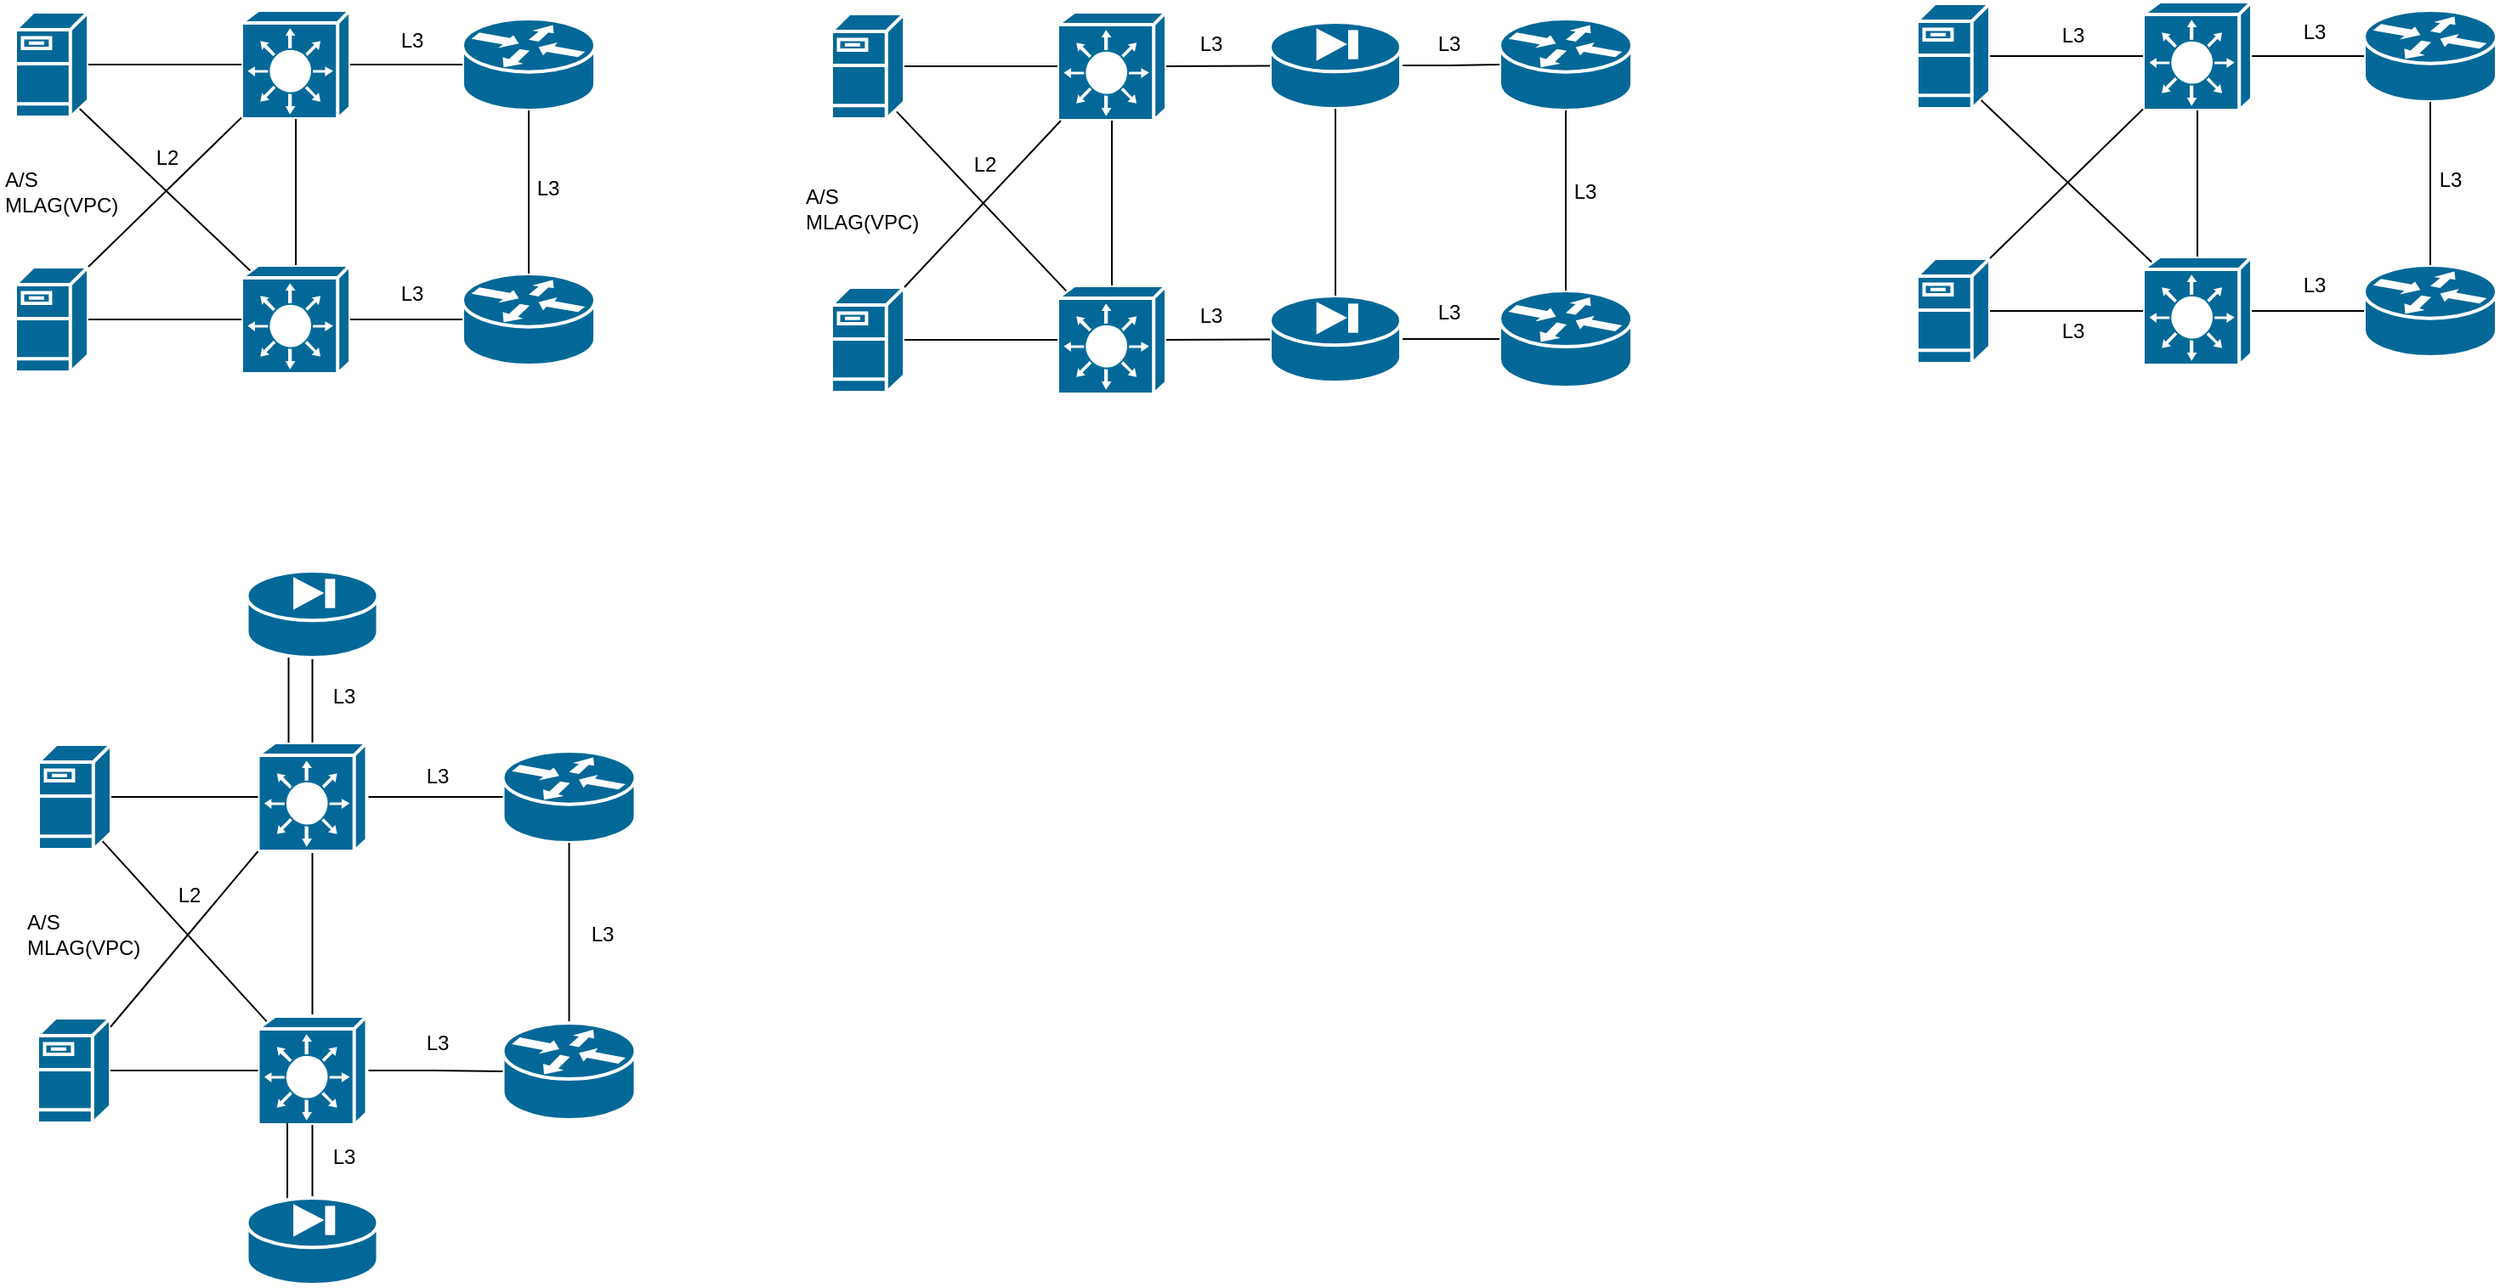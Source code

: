 <mxfile version="21.7.4" type="github">
  <diagram name="Page-1" id="c37626ed-c26b-45fb-9056-f9ebc6bb27b6">
    <mxGraphModel dx="1605" dy="929" grid="1" gridSize="10" guides="1" tooltips="1" connect="1" arrows="1" fold="1" page="1" pageScale="1" pageWidth="1100" pageHeight="850" background="none" math="0" shadow="0">
      <root>
        <mxCell id="0" />
        <mxCell id="1" parent="0" />
        <mxCell id="50eyXMAdFKq9AuaouaL7-2" value="" style="shape=mxgraph.cisco.routers.router;sketch=0;html=1;pointerEvents=1;dashed=0;fillColor=#036897;strokeColor=#ffffff;strokeWidth=2;verticalLabelPosition=bottom;verticalAlign=top;align=center;outlineConnect=0;" parent="1" vertex="1">
          <mxGeometry x="343" y="45" width="78" height="54" as="geometry" />
        </mxCell>
        <mxCell id="50eyXMAdFKq9AuaouaL7-3" value="" style="shape=mxgraph.cisco.routers.router;sketch=0;html=1;pointerEvents=1;dashed=0;fillColor=#036897;strokeColor=#ffffff;strokeWidth=2;verticalLabelPosition=bottom;verticalAlign=top;align=center;outlineConnect=0;" parent="1" vertex="1">
          <mxGeometry x="343" y="195" width="78" height="54" as="geometry" />
        </mxCell>
        <mxCell id="50eyXMAdFKq9AuaouaL7-5" value="" style="endArrow=none;html=1;rounded=0;entryX=0.5;entryY=1;entryDx=0;entryDy=0;entryPerimeter=0;exitX=0.5;exitY=0;exitDx=0;exitDy=0;exitPerimeter=0;" parent="1" source="50eyXMAdFKq9AuaouaL7-3" target="50eyXMAdFKq9AuaouaL7-2" edge="1">
          <mxGeometry width="50" height="50" relative="1" as="geometry">
            <mxPoint x="483" y="295" as="sourcePoint" />
            <mxPoint x="533" y="245" as="targetPoint" />
          </mxGeometry>
        </mxCell>
        <mxCell id="50eyXMAdFKq9AuaouaL7-6" value="" style="shape=mxgraph.cisco.switches.layer_3_switch;sketch=0;html=1;pointerEvents=1;dashed=0;fillColor=#036897;strokeColor=#ffffff;strokeWidth=2;verticalLabelPosition=bottom;verticalAlign=top;align=center;outlineConnect=0;" parent="1" vertex="1">
          <mxGeometry x="213" y="40" width="64" height="64" as="geometry" />
        </mxCell>
        <mxCell id="50eyXMAdFKq9AuaouaL7-7" value="" style="shape=mxgraph.cisco.switches.layer_3_switch;sketch=0;html=1;pointerEvents=1;dashed=0;fillColor=#036897;strokeColor=#ffffff;strokeWidth=2;verticalLabelPosition=bottom;verticalAlign=top;align=center;outlineConnect=0;" parent="1" vertex="1">
          <mxGeometry x="213" y="190" width="64" height="64" as="geometry" />
        </mxCell>
        <mxCell id="50eyXMAdFKq9AuaouaL7-8" value="" style="endArrow=none;html=1;rounded=0;entryX=1;entryY=0.5;entryDx=0;entryDy=0;entryPerimeter=0;exitX=0;exitY=0.5;exitDx=0;exitDy=0;exitPerimeter=0;" parent="1" source="50eyXMAdFKq9AuaouaL7-2" target="50eyXMAdFKq9AuaouaL7-6" edge="1">
          <mxGeometry width="50" height="50" relative="1" as="geometry">
            <mxPoint x="513" y="265.5" as="sourcePoint" />
            <mxPoint x="563" y="215.5" as="targetPoint" />
          </mxGeometry>
        </mxCell>
        <mxCell id="50eyXMAdFKq9AuaouaL7-9" value="" style="endArrow=none;html=1;rounded=0;entryX=0;entryY=0.5;entryDx=0;entryDy=0;entryPerimeter=0;" parent="1" source="50eyXMAdFKq9AuaouaL7-7" target="50eyXMAdFKq9AuaouaL7-3" edge="1">
          <mxGeometry width="50" height="50" relative="1" as="geometry">
            <mxPoint x="313" y="285.5" as="sourcePoint" />
            <mxPoint x="363" y="235.5" as="targetPoint" />
          </mxGeometry>
        </mxCell>
        <mxCell id="50eyXMAdFKq9AuaouaL7-10" value="" style="endArrow=none;html=1;rounded=0;entryX=0.5;entryY=1;entryDx=0;entryDy=0;entryPerimeter=0;" parent="1" source="50eyXMAdFKq9AuaouaL7-7" target="50eyXMAdFKq9AuaouaL7-6" edge="1">
          <mxGeometry width="50" height="50" relative="1" as="geometry">
            <mxPoint x="513" y="265.5" as="sourcePoint" />
            <mxPoint x="563" y="215.5" as="targetPoint" />
          </mxGeometry>
        </mxCell>
        <mxCell id="50eyXMAdFKq9AuaouaL7-11" value="" style="shape=mxgraph.cisco.servers.fileserver;sketch=0;html=1;pointerEvents=1;dashed=0;fillColor=#036897;strokeColor=#ffffff;strokeWidth=2;verticalLabelPosition=bottom;verticalAlign=top;align=center;outlineConnect=0;" parent="1" vertex="1">
          <mxGeometry x="80" y="41" width="43" height="62" as="geometry" />
        </mxCell>
        <mxCell id="50eyXMAdFKq9AuaouaL7-12" value="" style="shape=mxgraph.cisco.servers.fileserver;sketch=0;html=1;pointerEvents=1;dashed=0;fillColor=#036897;strokeColor=#ffffff;strokeWidth=2;verticalLabelPosition=bottom;verticalAlign=top;align=center;outlineConnect=0;" parent="1" vertex="1">
          <mxGeometry x="80" y="191" width="43" height="62" as="geometry" />
        </mxCell>
        <mxCell id="50eyXMAdFKq9AuaouaL7-14" value="" style="endArrow=none;html=1;rounded=0;entryX=1;entryY=0.5;entryDx=0;entryDy=0;entryPerimeter=0;" parent="1" source="50eyXMAdFKq9AuaouaL7-6" target="50eyXMAdFKq9AuaouaL7-11" edge="1">
          <mxGeometry width="50" height="50" relative="1" as="geometry">
            <mxPoint x="503" y="251" as="sourcePoint" />
            <mxPoint x="553" y="201" as="targetPoint" />
          </mxGeometry>
        </mxCell>
        <mxCell id="50eyXMAdFKq9AuaouaL7-15" value="" style="endArrow=none;html=1;rounded=0;entryX=1;entryY=0.5;entryDx=0;entryDy=0;entryPerimeter=0;" parent="1" source="50eyXMAdFKq9AuaouaL7-7" target="50eyXMAdFKq9AuaouaL7-12" edge="1">
          <mxGeometry width="50" height="50" relative="1" as="geometry">
            <mxPoint x="503" y="251" as="sourcePoint" />
            <mxPoint x="553" y="201" as="targetPoint" />
          </mxGeometry>
        </mxCell>
        <mxCell id="50eyXMAdFKq9AuaouaL7-16" value="" style="endArrow=none;html=1;rounded=0;exitX=0.08;exitY=0.05;exitDx=0;exitDy=0;exitPerimeter=0;entryX=0.88;entryY=0.92;entryDx=0;entryDy=0;entryPerimeter=0;" parent="1" source="50eyXMAdFKq9AuaouaL7-7" target="50eyXMAdFKq9AuaouaL7-11" edge="1">
          <mxGeometry width="50" height="50" relative="1" as="geometry">
            <mxPoint x="583" y="211" as="sourcePoint" />
            <mxPoint x="633" y="161" as="targetPoint" />
          </mxGeometry>
        </mxCell>
        <mxCell id="50eyXMAdFKq9AuaouaL7-17" value="" style="endArrow=none;html=1;rounded=0;exitX=1;exitY=0;exitDx=0;exitDy=0;exitPerimeter=0;" parent="1" source="50eyXMAdFKq9AuaouaL7-12" target="50eyXMAdFKq9AuaouaL7-6" edge="1">
          <mxGeometry width="50" height="50" relative="1" as="geometry">
            <mxPoint x="583" y="211" as="sourcePoint" />
            <mxPoint x="633" y="161" as="targetPoint" />
          </mxGeometry>
        </mxCell>
        <mxCell id="50eyXMAdFKq9AuaouaL7-18" value="" style="shape=mxgraph.cisco.routers.router;sketch=0;html=1;pointerEvents=1;dashed=0;fillColor=#036897;strokeColor=#ffffff;strokeWidth=2;verticalLabelPosition=bottom;verticalAlign=top;align=center;outlineConnect=0;" parent="1" vertex="1">
          <mxGeometry x="953" y="45" width="78" height="54" as="geometry" />
        </mxCell>
        <mxCell id="50eyXMAdFKq9AuaouaL7-19" value="" style="shape=mxgraph.cisco.routers.router;sketch=0;html=1;pointerEvents=1;dashed=0;fillColor=#036897;strokeColor=#ffffff;strokeWidth=2;verticalLabelPosition=bottom;verticalAlign=top;align=center;outlineConnect=0;" parent="1" vertex="1">
          <mxGeometry x="953" y="205" width="78" height="57" as="geometry" />
        </mxCell>
        <mxCell id="50eyXMAdFKq9AuaouaL7-20" value="" style="endArrow=none;html=1;rounded=0;exitX=0.5;exitY=0;exitDx=0;exitDy=0;exitPerimeter=0;" parent="1" source="50eyXMAdFKq9AuaouaL7-19" target="50eyXMAdFKq9AuaouaL7-18" edge="1">
          <mxGeometry width="50" height="50" relative="1" as="geometry">
            <mxPoint x="1093" y="295" as="sourcePoint" />
            <mxPoint x="1143" y="245" as="targetPoint" />
          </mxGeometry>
        </mxCell>
        <mxCell id="50eyXMAdFKq9AuaouaL7-21" value="" style="shape=mxgraph.cisco.switches.layer_3_switch;sketch=0;html=1;pointerEvents=1;dashed=0;fillColor=#036897;strokeColor=#ffffff;strokeWidth=2;verticalLabelPosition=bottom;verticalAlign=top;align=center;outlineConnect=0;" parent="1" vertex="1">
          <mxGeometry x="693" y="41" width="64" height="64" as="geometry" />
        </mxCell>
        <mxCell id="50eyXMAdFKq9AuaouaL7-22" value="" style="shape=mxgraph.cisco.switches.layer_3_switch;sketch=0;html=1;pointerEvents=1;dashed=0;fillColor=#036897;strokeColor=#ffffff;strokeWidth=2;verticalLabelPosition=bottom;verticalAlign=top;align=center;outlineConnect=0;" parent="1" vertex="1">
          <mxGeometry x="693" y="202" width="64" height="64" as="geometry" />
        </mxCell>
        <mxCell id="50eyXMAdFKq9AuaouaL7-25" value="" style="endArrow=none;html=1;rounded=0;entryX=0.5;entryY=1;entryDx=0;entryDy=0;entryPerimeter=0;" parent="1" source="50eyXMAdFKq9AuaouaL7-22" target="50eyXMAdFKq9AuaouaL7-21" edge="1">
          <mxGeometry width="50" height="50" relative="1" as="geometry">
            <mxPoint x="993" y="270.5" as="sourcePoint" />
            <mxPoint x="1043" y="220.5" as="targetPoint" />
          </mxGeometry>
        </mxCell>
        <mxCell id="50eyXMAdFKq9AuaouaL7-116" style="rounded=0;orthogonalLoop=1;jettySize=auto;html=1;exitX=0.88;exitY=0.92;exitDx=0;exitDy=0;exitPerimeter=0;entryX=0.08;entryY=0.05;entryDx=0;entryDy=0;entryPerimeter=0;endArrow=none;endFill=0;" parent="1" source="50eyXMAdFKq9AuaouaL7-26" target="50eyXMAdFKq9AuaouaL7-22" edge="1">
          <mxGeometry relative="1" as="geometry" />
        </mxCell>
        <mxCell id="50eyXMAdFKq9AuaouaL7-26" value="" style="shape=mxgraph.cisco.servers.fileserver;sketch=0;html=1;pointerEvents=1;dashed=0;fillColor=#036897;strokeColor=#ffffff;strokeWidth=2;verticalLabelPosition=bottom;verticalAlign=top;align=center;outlineConnect=0;" parent="1" vertex="1">
          <mxGeometry x="560" y="42" width="43" height="62" as="geometry" />
        </mxCell>
        <mxCell id="50eyXMAdFKq9AuaouaL7-27" value="" style="shape=mxgraph.cisco.servers.fileserver;sketch=0;html=1;pointerEvents=1;dashed=0;fillColor=#036897;strokeColor=#ffffff;strokeWidth=2;verticalLabelPosition=bottom;verticalAlign=top;align=center;outlineConnect=0;" parent="1" vertex="1">
          <mxGeometry x="560" y="203" width="43" height="62" as="geometry" />
        </mxCell>
        <mxCell id="50eyXMAdFKq9AuaouaL7-28" value="" style="endArrow=none;html=1;rounded=0;entryX=1;entryY=0.5;entryDx=0;entryDy=0;entryPerimeter=0;" parent="1" source="50eyXMAdFKq9AuaouaL7-21" target="50eyXMAdFKq9AuaouaL7-26" edge="1">
          <mxGeometry width="50" height="50" relative="1" as="geometry">
            <mxPoint x="983" y="256" as="sourcePoint" />
            <mxPoint x="1033" y="206" as="targetPoint" />
          </mxGeometry>
        </mxCell>
        <mxCell id="50eyXMAdFKq9AuaouaL7-29" value="" style="endArrow=none;html=1;rounded=0;entryX=1;entryY=0.5;entryDx=0;entryDy=0;entryPerimeter=0;" parent="1" source="50eyXMAdFKq9AuaouaL7-22" target="50eyXMAdFKq9AuaouaL7-27" edge="1">
          <mxGeometry width="50" height="50" relative="1" as="geometry">
            <mxPoint x="983" y="256" as="sourcePoint" />
            <mxPoint x="1033" y="206" as="targetPoint" />
          </mxGeometry>
        </mxCell>
        <mxCell id="50eyXMAdFKq9AuaouaL7-31" value="" style="endArrow=none;html=1;rounded=0;exitX=1;exitY=0;exitDx=0;exitDy=0;exitPerimeter=0;" parent="1" source="50eyXMAdFKq9AuaouaL7-27" target="50eyXMAdFKq9AuaouaL7-21" edge="1">
          <mxGeometry width="50" height="50" relative="1" as="geometry">
            <mxPoint x="1063" y="216" as="sourcePoint" />
            <mxPoint x="1113" y="166" as="targetPoint" />
          </mxGeometry>
        </mxCell>
        <mxCell id="50eyXMAdFKq9AuaouaL7-43" style="edgeStyle=orthogonalEdgeStyle;rounded=0;orthogonalLoop=1;jettySize=auto;html=1;exitX=1;exitY=0.5;exitDx=0;exitDy=0;exitPerimeter=0;endArrow=none;endFill=0;" parent="1" source="50eyXMAdFKq9AuaouaL7-33" target="50eyXMAdFKq9AuaouaL7-19" edge="1">
          <mxGeometry relative="1" as="geometry" />
        </mxCell>
        <mxCell id="50eyXMAdFKq9AuaouaL7-33" value="" style="shape=mxgraph.cisco.security.pix_firewall;sketch=0;html=1;pointerEvents=1;dashed=0;fillColor=#036897;strokeColor=#ffffff;strokeWidth=2;verticalLabelPosition=bottom;verticalAlign=top;align=center;outlineConnect=0;" parent="1" vertex="1">
          <mxGeometry x="818" y="208" width="77" height="51" as="geometry" />
        </mxCell>
        <mxCell id="50eyXMAdFKq9AuaouaL7-42" style="edgeStyle=orthogonalEdgeStyle;rounded=0;orthogonalLoop=1;jettySize=auto;html=1;exitX=1;exitY=0.5;exitDx=0;exitDy=0;exitPerimeter=0;endArrow=none;endFill=0;" parent="1" source="50eyXMAdFKq9AuaouaL7-35" target="50eyXMAdFKq9AuaouaL7-18" edge="1">
          <mxGeometry relative="1" as="geometry" />
        </mxCell>
        <mxCell id="50eyXMAdFKq9AuaouaL7-35" value="" style="shape=mxgraph.cisco.security.pix_firewall;sketch=0;html=1;pointerEvents=1;dashed=0;fillColor=#036897;strokeColor=#ffffff;strokeWidth=2;verticalLabelPosition=bottom;verticalAlign=top;align=center;outlineConnect=0;" parent="1" vertex="1">
          <mxGeometry x="818" y="47" width="77" height="51" as="geometry" />
        </mxCell>
        <mxCell id="50eyXMAdFKq9AuaouaL7-38" value="" style="endArrow=none;html=1;rounded=0;entryX=1;entryY=0.5;entryDx=0;entryDy=0;entryPerimeter=0;" parent="1" source="50eyXMAdFKq9AuaouaL7-35" target="50eyXMAdFKq9AuaouaL7-21" edge="1">
          <mxGeometry width="50" height="50" relative="1" as="geometry">
            <mxPoint x="833" y="225" as="sourcePoint" />
            <mxPoint x="773" y="85" as="targetPoint" />
          </mxGeometry>
        </mxCell>
        <mxCell id="50eyXMAdFKq9AuaouaL7-39" value="" style="endArrow=none;html=1;rounded=0;exitX=1;exitY=0.5;exitDx=0;exitDy=0;exitPerimeter=0;" parent="1" source="50eyXMAdFKq9AuaouaL7-22" target="50eyXMAdFKq9AuaouaL7-33" edge="1">
          <mxGeometry width="50" height="50" relative="1" as="geometry">
            <mxPoint x="803" y="165" as="sourcePoint" />
            <mxPoint x="853" y="115" as="targetPoint" />
          </mxGeometry>
        </mxCell>
        <mxCell id="50eyXMAdFKq9AuaouaL7-41" value="" style="endArrow=none;html=1;rounded=0;entryX=0.5;entryY=1;entryDx=0;entryDy=0;entryPerimeter=0;exitX=0.5;exitY=0;exitDx=0;exitDy=0;exitPerimeter=0;" parent="1" source="50eyXMAdFKq9AuaouaL7-33" target="50eyXMAdFKq9AuaouaL7-35" edge="1">
          <mxGeometry width="50" height="50" relative="1" as="geometry">
            <mxPoint x="798" y="165" as="sourcePoint" />
            <mxPoint x="848" y="115" as="targetPoint" />
          </mxGeometry>
        </mxCell>
        <mxCell id="50eyXMAdFKq9AuaouaL7-45" value="L3" style="text;html=1;align=center;verticalAlign=middle;resizable=0;points=[];autosize=1;strokeColor=none;fillColor=none;" parent="1" vertex="1">
          <mxGeometry x="293" y="43" width="40" height="30" as="geometry" />
        </mxCell>
        <mxCell id="50eyXMAdFKq9AuaouaL7-46" value="L3" style="text;html=1;align=center;verticalAlign=middle;resizable=0;points=[];autosize=1;strokeColor=none;fillColor=none;" parent="1" vertex="1">
          <mxGeometry x="293" y="192" width="40" height="30" as="geometry" />
        </mxCell>
        <mxCell id="50eyXMAdFKq9AuaouaL7-47" value="L3" style="text;html=1;align=center;verticalAlign=middle;resizable=0;points=[];autosize=1;strokeColor=none;fillColor=none;" parent="1" vertex="1">
          <mxGeometry x="373" y="130" width="40" height="30" as="geometry" />
        </mxCell>
        <mxCell id="50eyXMAdFKq9AuaouaL7-51" value="L2" style="text;html=1;align=center;verticalAlign=middle;resizable=0;points=[];autosize=1;strokeColor=none;fillColor=none;" parent="1" vertex="1">
          <mxGeometry x="149" y="112" width="40" height="30" as="geometry" />
        </mxCell>
        <mxCell id="50eyXMAdFKq9AuaouaL7-52" value="L3" style="text;html=1;align=center;verticalAlign=middle;resizable=0;points=[];autosize=1;strokeColor=none;fillColor=none;" parent="1" vertex="1">
          <mxGeometry x="983" y="132" width="40" height="30" as="geometry" />
        </mxCell>
        <mxCell id="50eyXMAdFKq9AuaouaL7-53" value="L3" style="text;html=1;align=center;verticalAlign=middle;resizable=0;points=[];autosize=1;strokeColor=none;fillColor=none;" parent="1" vertex="1">
          <mxGeometry x="903" y="45" width="40" height="30" as="geometry" />
        </mxCell>
        <mxCell id="50eyXMAdFKq9AuaouaL7-54" value="L3" style="text;html=1;align=center;verticalAlign=middle;resizable=0;points=[];autosize=1;strokeColor=none;fillColor=none;" parent="1" vertex="1">
          <mxGeometry x="903" y="203" width="40" height="30" as="geometry" />
        </mxCell>
        <mxCell id="50eyXMAdFKq9AuaouaL7-55" value="L3" style="text;html=1;align=center;verticalAlign=middle;resizable=0;points=[];autosize=1;strokeColor=none;fillColor=none;" parent="1" vertex="1">
          <mxGeometry x="763" y="45" width="40" height="30" as="geometry" />
        </mxCell>
        <mxCell id="50eyXMAdFKq9AuaouaL7-56" value="L3" style="text;html=1;align=center;verticalAlign=middle;resizable=0;points=[];autosize=1;strokeColor=none;fillColor=none;" parent="1" vertex="1">
          <mxGeometry x="763" y="205" width="40" height="30" as="geometry" />
        </mxCell>
        <mxCell id="50eyXMAdFKq9AuaouaL7-60" value="L2" style="text;html=1;align=center;verticalAlign=middle;resizable=0;points=[];autosize=1;strokeColor=none;fillColor=none;" parent="1" vertex="1">
          <mxGeometry x="630" y="116" width="40" height="30" as="geometry" />
        </mxCell>
        <mxCell id="50eyXMAdFKq9AuaouaL7-61" value="" style="shape=mxgraph.cisco.routers.router;sketch=0;html=1;pointerEvents=1;dashed=0;fillColor=#036897;strokeColor=#ffffff;strokeWidth=2;verticalLabelPosition=bottom;verticalAlign=top;align=center;outlineConnect=0;" parent="1" vertex="1">
          <mxGeometry x="366.75" y="476" width="78" height="54" as="geometry" />
        </mxCell>
        <mxCell id="50eyXMAdFKq9AuaouaL7-93" style="edgeStyle=orthogonalEdgeStyle;rounded=0;orthogonalLoop=1;jettySize=auto;html=1;exitX=0.5;exitY=0;exitDx=0;exitDy=0;exitPerimeter=0;endArrow=none;endFill=0;" parent="1" source="50eyXMAdFKq9AuaouaL7-62" target="50eyXMAdFKq9AuaouaL7-61" edge="1">
          <mxGeometry relative="1" as="geometry" />
        </mxCell>
        <mxCell id="50eyXMAdFKq9AuaouaL7-62" value="" style="shape=mxgraph.cisco.routers.router;sketch=0;html=1;pointerEvents=1;dashed=0;fillColor=#036897;strokeColor=#ffffff;strokeWidth=2;verticalLabelPosition=bottom;verticalAlign=top;align=center;outlineConnect=0;" parent="1" vertex="1">
          <mxGeometry x="366.75" y="636" width="78" height="57" as="geometry" />
        </mxCell>
        <mxCell id="50eyXMAdFKq9AuaouaL7-91" style="edgeStyle=orthogonalEdgeStyle;rounded=0;orthogonalLoop=1;jettySize=auto;html=1;exitX=1;exitY=0.5;exitDx=0;exitDy=0;exitPerimeter=0;endArrow=none;endFill=0;" parent="1" source="50eyXMAdFKq9AuaouaL7-64" target="50eyXMAdFKq9AuaouaL7-61" edge="1">
          <mxGeometry relative="1" as="geometry" />
        </mxCell>
        <mxCell id="50eyXMAdFKq9AuaouaL7-94" style="edgeStyle=orthogonalEdgeStyle;rounded=0;orthogonalLoop=1;jettySize=auto;html=1;exitX=0.5;exitY=1;exitDx=0;exitDy=0;exitPerimeter=0;endArrow=none;endFill=0;" parent="1" source="50eyXMAdFKq9AuaouaL7-64" target="50eyXMAdFKq9AuaouaL7-65" edge="1">
          <mxGeometry relative="1" as="geometry" />
        </mxCell>
        <mxCell id="50eyXMAdFKq9AuaouaL7-64" value="" style="shape=mxgraph.cisco.switches.layer_3_switch;sketch=0;html=1;pointerEvents=1;dashed=0;fillColor=#036897;strokeColor=#ffffff;strokeWidth=2;verticalLabelPosition=bottom;verticalAlign=top;align=center;outlineConnect=0;" parent="1" vertex="1">
          <mxGeometry x="222.75" y="471" width="64" height="64" as="geometry" />
        </mxCell>
        <mxCell id="50eyXMAdFKq9AuaouaL7-92" style="edgeStyle=orthogonalEdgeStyle;rounded=0;orthogonalLoop=1;jettySize=auto;html=1;exitX=1;exitY=0.5;exitDx=0;exitDy=0;exitPerimeter=0;entryX=0;entryY=0.5;entryDx=0;entryDy=0;entryPerimeter=0;endArrow=none;endFill=0;" parent="1" source="50eyXMAdFKq9AuaouaL7-65" target="50eyXMAdFKq9AuaouaL7-62" edge="1">
          <mxGeometry relative="1" as="geometry" />
        </mxCell>
        <mxCell id="50eyXMAdFKq9AuaouaL7-65" value="" style="shape=mxgraph.cisco.switches.layer_3_switch;sketch=0;html=1;pointerEvents=1;dashed=0;fillColor=#036897;strokeColor=#ffffff;strokeWidth=2;verticalLabelPosition=bottom;verticalAlign=top;align=center;outlineConnect=0;" parent="1" vertex="1">
          <mxGeometry x="222.75" y="632" width="64" height="64" as="geometry" />
        </mxCell>
        <mxCell id="50eyXMAdFKq9AuaouaL7-67" value="" style="shape=mxgraph.cisco.servers.fileserver;sketch=0;html=1;pointerEvents=1;dashed=0;fillColor=#036897;strokeColor=#ffffff;strokeWidth=2;verticalLabelPosition=bottom;verticalAlign=top;align=center;outlineConnect=0;" parent="1" vertex="1">
          <mxGeometry x="93.5" y="472" width="43" height="62" as="geometry" />
        </mxCell>
        <mxCell id="50eyXMAdFKq9AuaouaL7-68" value="" style="shape=mxgraph.cisco.servers.fileserver;sketch=0;html=1;pointerEvents=1;dashed=0;fillColor=#036897;strokeColor=#ffffff;strokeWidth=2;verticalLabelPosition=bottom;verticalAlign=top;align=center;outlineConnect=0;" parent="1" vertex="1">
          <mxGeometry x="93" y="633" width="43" height="62" as="geometry" />
        </mxCell>
        <mxCell id="50eyXMAdFKq9AuaouaL7-95" style="edgeStyle=orthogonalEdgeStyle;rounded=0;orthogonalLoop=1;jettySize=auto;html=1;exitX=0.5;exitY=0;exitDx=0;exitDy=0;exitPerimeter=0;endArrow=none;endFill=0;" parent="1" source="50eyXMAdFKq9AuaouaL7-74" target="50eyXMAdFKq9AuaouaL7-65" edge="1">
          <mxGeometry relative="1" as="geometry" />
        </mxCell>
        <mxCell id="50eyXMAdFKq9AuaouaL7-100" style="edgeStyle=orthogonalEdgeStyle;rounded=0;orthogonalLoop=1;jettySize=auto;html=1;exitX=0.5;exitY=1;exitDx=0;exitDy=0;exitPerimeter=0;endArrow=none;endFill=0;" parent="1" source="50eyXMAdFKq9AuaouaL7-76" target="50eyXMAdFKq9AuaouaL7-64" edge="1">
          <mxGeometry relative="1" as="geometry" />
        </mxCell>
        <mxCell id="50eyXMAdFKq9AuaouaL7-76" value="" style="shape=mxgraph.cisco.security.pix_firewall;sketch=0;html=1;pointerEvents=1;dashed=0;fillColor=#036897;strokeColor=#ffffff;strokeWidth=2;verticalLabelPosition=bottom;verticalAlign=top;align=center;outlineConnect=0;" parent="1" vertex="1">
          <mxGeometry x="216.25" y="370" width="77" height="51" as="geometry" />
        </mxCell>
        <mxCell id="50eyXMAdFKq9AuaouaL7-101" value="" style="endArrow=none;html=1;rounded=0;entryX=1;entryY=0.5;entryDx=0;entryDy=0;entryPerimeter=0;exitX=0;exitY=0.5;exitDx=0;exitDy=0;exitPerimeter=0;" parent="1" source="50eyXMAdFKq9AuaouaL7-64" target="50eyXMAdFKq9AuaouaL7-67" edge="1">
          <mxGeometry width="50" height="50" relative="1" as="geometry">
            <mxPoint x="-5" y="669" as="sourcePoint" />
            <mxPoint x="45" y="619" as="targetPoint" />
          </mxGeometry>
        </mxCell>
        <mxCell id="50eyXMAdFKq9AuaouaL7-102" value="" style="endArrow=none;html=1;rounded=0;entryX=0.88;entryY=0.92;entryDx=0;entryDy=0;entryPerimeter=0;exitX=0.08;exitY=0.05;exitDx=0;exitDy=0;exitPerimeter=0;" parent="1" source="50eyXMAdFKq9AuaouaL7-65" target="50eyXMAdFKq9AuaouaL7-67" edge="1">
          <mxGeometry width="50" height="50" relative="1" as="geometry">
            <mxPoint x="-5" y="669" as="sourcePoint" />
            <mxPoint x="45" y="619" as="targetPoint" />
          </mxGeometry>
        </mxCell>
        <mxCell id="50eyXMAdFKq9AuaouaL7-103" value="" style="endArrow=none;html=1;rounded=0;entryX=0;entryY=1;entryDx=0;entryDy=0;entryPerimeter=0;" parent="1" source="50eyXMAdFKq9AuaouaL7-68" target="50eyXMAdFKq9AuaouaL7-64" edge="1">
          <mxGeometry width="50" height="50" relative="1" as="geometry">
            <mxPoint x="-5" y="669" as="sourcePoint" />
            <mxPoint x="45" y="619" as="targetPoint" />
          </mxGeometry>
        </mxCell>
        <mxCell id="50eyXMAdFKq9AuaouaL7-104" value="" style="endArrow=none;html=1;rounded=0;exitX=1;exitY=0.5;exitDx=0;exitDy=0;exitPerimeter=0;" parent="1" source="50eyXMAdFKq9AuaouaL7-68" target="50eyXMAdFKq9AuaouaL7-65" edge="1">
          <mxGeometry width="50" height="50" relative="1" as="geometry">
            <mxPoint x="-5" y="669" as="sourcePoint" />
            <mxPoint x="45" y="619" as="targetPoint" />
          </mxGeometry>
        </mxCell>
        <mxCell id="50eyXMAdFKq9AuaouaL7-105" value="L3" style="text;html=1;align=center;verticalAlign=middle;resizable=0;points=[];autosize=1;strokeColor=none;fillColor=none;" parent="1" vertex="1">
          <mxGeometry x="404.75" y="569" width="40" height="30" as="geometry" />
        </mxCell>
        <mxCell id="50eyXMAdFKq9AuaouaL7-106" value="L3" style="text;html=1;align=center;verticalAlign=middle;resizable=0;points=[];autosize=1;strokeColor=none;fillColor=none;" parent="1" vertex="1">
          <mxGeometry x="308" y="476" width="40" height="30" as="geometry" />
        </mxCell>
        <mxCell id="50eyXMAdFKq9AuaouaL7-107" value="L3" style="text;html=1;align=center;verticalAlign=middle;resizable=0;points=[];autosize=1;strokeColor=none;fillColor=none;" parent="1" vertex="1">
          <mxGeometry x="308" y="633" width="40" height="30" as="geometry" />
        </mxCell>
        <mxCell id="50eyXMAdFKq9AuaouaL7-108" value="L2" style="text;html=1;align=center;verticalAlign=middle;resizable=0;points=[];autosize=1;strokeColor=none;fillColor=none;" parent="1" vertex="1">
          <mxGeometry x="162" y="546" width="40" height="30" as="geometry" />
        </mxCell>
        <mxCell id="50eyXMAdFKq9AuaouaL7-109" value="L3" style="text;html=1;align=center;verticalAlign=middle;resizable=0;points=[];autosize=1;strokeColor=none;fillColor=none;" parent="1" vertex="1">
          <mxGeometry x="253.25" y="429" width="40" height="30" as="geometry" />
        </mxCell>
        <mxCell id="50eyXMAdFKq9AuaouaL7-111" value="L3" style="text;html=1;align=center;verticalAlign=middle;resizable=0;points=[];autosize=1;strokeColor=none;fillColor=none;" parent="1" vertex="1">
          <mxGeometry x="253.25" y="700" width="40" height="30" as="geometry" />
        </mxCell>
        <mxCell id="50eyXMAdFKq9AuaouaL7-117" value="" style="endArrow=none;html=1;rounded=0;" parent="1" edge="1">
          <mxGeometry width="50" height="50" relative="1" as="geometry">
            <mxPoint x="240.75" y="471" as="sourcePoint" />
            <mxPoint x="240.75" y="421" as="targetPoint" />
          </mxGeometry>
        </mxCell>
        <mxCell id="50eyXMAdFKq9AuaouaL7-118" value="" style="endArrow=none;html=1;rounded=0;" parent="1" edge="1">
          <mxGeometry width="50" height="50" relative="1" as="geometry">
            <mxPoint x="240" y="745" as="sourcePoint" />
            <mxPoint x="240" y="695" as="targetPoint" />
          </mxGeometry>
        </mxCell>
        <mxCell id="50eyXMAdFKq9AuaouaL7-74" value="" style="shape=mxgraph.cisco.security.pix_firewall;sketch=0;html=1;pointerEvents=1;dashed=0;fillColor=#036897;strokeColor=#ffffff;strokeWidth=2;verticalLabelPosition=bottom;verticalAlign=top;align=center;outlineConnect=0;" parent="1" vertex="1">
          <mxGeometry x="216.25" y="739" width="77" height="51" as="geometry" />
        </mxCell>
        <mxCell id="w8u5icsETcRtnx7S4hsD-54" value="&lt;div&gt;A/S&lt;/div&gt;&lt;div&gt;MLAG(VPC)&lt;br&gt;&lt;/div&gt;" style="text;html=1;strokeColor=none;fillColor=none;align=left;verticalAlign=middle;whiteSpace=wrap;rounded=0;" vertex="1" parent="1">
          <mxGeometry x="71.5" y="132" width="60" height="30" as="geometry" />
        </mxCell>
        <mxCell id="w8u5icsETcRtnx7S4hsD-55" value="&lt;div&gt;A/S&lt;/div&gt;&lt;div&gt;MLAG(VPC)&lt;br&gt;&lt;/div&gt;" style="text;html=1;strokeColor=none;fillColor=none;align=left;verticalAlign=middle;whiteSpace=wrap;rounded=0;" vertex="1" parent="1">
          <mxGeometry x="84.5" y="569" width="60" height="30" as="geometry" />
        </mxCell>
        <mxCell id="w8u5icsETcRtnx7S4hsD-56" value="&lt;div&gt;A/S&lt;/div&gt;&lt;div&gt;MLAG(VPC)&lt;br&gt;&lt;/div&gt;" style="text;html=1;strokeColor=none;fillColor=none;align=left;verticalAlign=middle;whiteSpace=wrap;rounded=0;" vertex="1" parent="1">
          <mxGeometry x="543" y="142" width="60" height="30" as="geometry" />
        </mxCell>
        <mxCell id="w8u5icsETcRtnx7S4hsD-57" value="" style="shape=mxgraph.cisco.routers.router;sketch=0;html=1;pointerEvents=1;dashed=0;fillColor=#036897;strokeColor=#ffffff;strokeWidth=2;verticalLabelPosition=bottom;verticalAlign=top;align=center;outlineConnect=0;" vertex="1" parent="1">
          <mxGeometry x="1461.5" y="40" width="78" height="54" as="geometry" />
        </mxCell>
        <mxCell id="w8u5icsETcRtnx7S4hsD-58" value="" style="shape=mxgraph.cisco.routers.router;sketch=0;html=1;pointerEvents=1;dashed=0;fillColor=#036897;strokeColor=#ffffff;strokeWidth=2;verticalLabelPosition=bottom;verticalAlign=top;align=center;outlineConnect=0;" vertex="1" parent="1">
          <mxGeometry x="1461.5" y="190" width="78" height="54" as="geometry" />
        </mxCell>
        <mxCell id="w8u5icsETcRtnx7S4hsD-59" value="" style="endArrow=none;html=1;rounded=0;entryX=0.5;entryY=1;entryDx=0;entryDy=0;entryPerimeter=0;exitX=0.5;exitY=0;exitDx=0;exitDy=0;exitPerimeter=0;" edge="1" parent="1" source="w8u5icsETcRtnx7S4hsD-58" target="w8u5icsETcRtnx7S4hsD-57">
          <mxGeometry width="50" height="50" relative="1" as="geometry">
            <mxPoint x="1601.5" y="290" as="sourcePoint" />
            <mxPoint x="1651.5" y="240" as="targetPoint" />
          </mxGeometry>
        </mxCell>
        <mxCell id="w8u5icsETcRtnx7S4hsD-60" value="" style="shape=mxgraph.cisco.switches.layer_3_switch;sketch=0;html=1;pointerEvents=1;dashed=0;fillColor=#036897;strokeColor=#ffffff;strokeWidth=2;verticalLabelPosition=bottom;verticalAlign=top;align=center;outlineConnect=0;" vertex="1" parent="1">
          <mxGeometry x="1331.5" y="35" width="64" height="64" as="geometry" />
        </mxCell>
        <mxCell id="w8u5icsETcRtnx7S4hsD-61" value="" style="shape=mxgraph.cisco.switches.layer_3_switch;sketch=0;html=1;pointerEvents=1;dashed=0;fillColor=#036897;strokeColor=#ffffff;strokeWidth=2;verticalLabelPosition=bottom;verticalAlign=top;align=center;outlineConnect=0;" vertex="1" parent="1">
          <mxGeometry x="1331.5" y="185" width="64" height="64" as="geometry" />
        </mxCell>
        <mxCell id="w8u5icsETcRtnx7S4hsD-62" value="" style="endArrow=none;html=1;rounded=0;entryX=1;entryY=0.5;entryDx=0;entryDy=0;entryPerimeter=0;exitX=0;exitY=0.5;exitDx=0;exitDy=0;exitPerimeter=0;" edge="1" parent="1" source="w8u5icsETcRtnx7S4hsD-57" target="w8u5icsETcRtnx7S4hsD-60">
          <mxGeometry width="50" height="50" relative="1" as="geometry">
            <mxPoint x="1631.5" y="260.5" as="sourcePoint" />
            <mxPoint x="1681.5" y="210.5" as="targetPoint" />
          </mxGeometry>
        </mxCell>
        <mxCell id="w8u5icsETcRtnx7S4hsD-63" value="" style="endArrow=none;html=1;rounded=0;entryX=0;entryY=0.5;entryDx=0;entryDy=0;entryPerimeter=0;" edge="1" parent="1" source="w8u5icsETcRtnx7S4hsD-61" target="w8u5icsETcRtnx7S4hsD-58">
          <mxGeometry width="50" height="50" relative="1" as="geometry">
            <mxPoint x="1431.5" y="280.5" as="sourcePoint" />
            <mxPoint x="1481.5" y="230.5" as="targetPoint" />
          </mxGeometry>
        </mxCell>
        <mxCell id="w8u5icsETcRtnx7S4hsD-64" value="" style="endArrow=none;html=1;rounded=0;entryX=0.5;entryY=1;entryDx=0;entryDy=0;entryPerimeter=0;" edge="1" parent="1" source="w8u5icsETcRtnx7S4hsD-61" target="w8u5icsETcRtnx7S4hsD-60">
          <mxGeometry width="50" height="50" relative="1" as="geometry">
            <mxPoint x="1631.5" y="260.5" as="sourcePoint" />
            <mxPoint x="1681.5" y="210.5" as="targetPoint" />
          </mxGeometry>
        </mxCell>
        <mxCell id="w8u5icsETcRtnx7S4hsD-65" value="" style="shape=mxgraph.cisco.servers.fileserver;sketch=0;html=1;pointerEvents=1;dashed=0;fillColor=#036897;strokeColor=#ffffff;strokeWidth=2;verticalLabelPosition=bottom;verticalAlign=top;align=center;outlineConnect=0;" vertex="1" parent="1">
          <mxGeometry x="1198.5" y="36" width="43" height="62" as="geometry" />
        </mxCell>
        <mxCell id="w8u5icsETcRtnx7S4hsD-66" value="" style="shape=mxgraph.cisco.servers.fileserver;sketch=0;html=1;pointerEvents=1;dashed=0;fillColor=#036897;strokeColor=#ffffff;strokeWidth=2;verticalLabelPosition=bottom;verticalAlign=top;align=center;outlineConnect=0;" vertex="1" parent="1">
          <mxGeometry x="1198.5" y="186" width="43" height="62" as="geometry" />
        </mxCell>
        <mxCell id="w8u5icsETcRtnx7S4hsD-67" value="" style="endArrow=none;html=1;rounded=0;entryX=1;entryY=0.5;entryDx=0;entryDy=0;entryPerimeter=0;" edge="1" parent="1" source="w8u5icsETcRtnx7S4hsD-60" target="w8u5icsETcRtnx7S4hsD-65">
          <mxGeometry width="50" height="50" relative="1" as="geometry">
            <mxPoint x="1621.5" y="246" as="sourcePoint" />
            <mxPoint x="1671.5" y="196" as="targetPoint" />
          </mxGeometry>
        </mxCell>
        <mxCell id="w8u5icsETcRtnx7S4hsD-68" value="" style="endArrow=none;html=1;rounded=0;entryX=1;entryY=0.5;entryDx=0;entryDy=0;entryPerimeter=0;" edge="1" parent="1" source="w8u5icsETcRtnx7S4hsD-61" target="w8u5icsETcRtnx7S4hsD-66">
          <mxGeometry width="50" height="50" relative="1" as="geometry">
            <mxPoint x="1621.5" y="246" as="sourcePoint" />
            <mxPoint x="1671.5" y="196" as="targetPoint" />
          </mxGeometry>
        </mxCell>
        <mxCell id="w8u5icsETcRtnx7S4hsD-69" value="" style="endArrow=none;html=1;rounded=0;exitX=0.08;exitY=0.05;exitDx=0;exitDy=0;exitPerimeter=0;entryX=0.88;entryY=0.92;entryDx=0;entryDy=0;entryPerimeter=0;" edge="1" parent="1" source="w8u5icsETcRtnx7S4hsD-61" target="w8u5icsETcRtnx7S4hsD-65">
          <mxGeometry width="50" height="50" relative="1" as="geometry">
            <mxPoint x="1701.5" y="206" as="sourcePoint" />
            <mxPoint x="1751.5" y="156" as="targetPoint" />
          </mxGeometry>
        </mxCell>
        <mxCell id="w8u5icsETcRtnx7S4hsD-70" value="" style="endArrow=none;html=1;rounded=0;exitX=1;exitY=0;exitDx=0;exitDy=0;exitPerimeter=0;" edge="1" parent="1" source="w8u5icsETcRtnx7S4hsD-66" target="w8u5icsETcRtnx7S4hsD-60">
          <mxGeometry width="50" height="50" relative="1" as="geometry">
            <mxPoint x="1701.5" y="206" as="sourcePoint" />
            <mxPoint x="1751.5" y="156" as="targetPoint" />
          </mxGeometry>
        </mxCell>
        <mxCell id="w8u5icsETcRtnx7S4hsD-71" value="L3" style="text;html=1;align=center;verticalAlign=middle;resizable=0;points=[];autosize=1;strokeColor=none;fillColor=none;" vertex="1" parent="1">
          <mxGeometry x="1411.5" y="38" width="40" height="30" as="geometry" />
        </mxCell>
        <mxCell id="w8u5icsETcRtnx7S4hsD-72" value="L3" style="text;html=1;align=center;verticalAlign=middle;resizable=0;points=[];autosize=1;strokeColor=none;fillColor=none;" vertex="1" parent="1">
          <mxGeometry x="1411.5" y="187" width="40" height="30" as="geometry" />
        </mxCell>
        <mxCell id="w8u5icsETcRtnx7S4hsD-73" value="L3" style="text;html=1;align=center;verticalAlign=middle;resizable=0;points=[];autosize=1;strokeColor=none;fillColor=none;" vertex="1" parent="1">
          <mxGeometry x="1491.5" y="125" width="40" height="30" as="geometry" />
        </mxCell>
        <mxCell id="w8u5icsETcRtnx7S4hsD-76" value="L3" style="text;html=1;align=center;verticalAlign=middle;resizable=0;points=[];autosize=1;strokeColor=none;fillColor=none;" vertex="1" parent="1">
          <mxGeometry x="1270" y="40" width="40" height="30" as="geometry" />
        </mxCell>
        <mxCell id="w8u5icsETcRtnx7S4hsD-77" value="L3" style="text;html=1;align=center;verticalAlign=middle;resizable=0;points=[];autosize=1;strokeColor=none;fillColor=none;" vertex="1" parent="1">
          <mxGeometry x="1270" y="214" width="40" height="30" as="geometry" />
        </mxCell>
      </root>
    </mxGraphModel>
  </diagram>
</mxfile>
